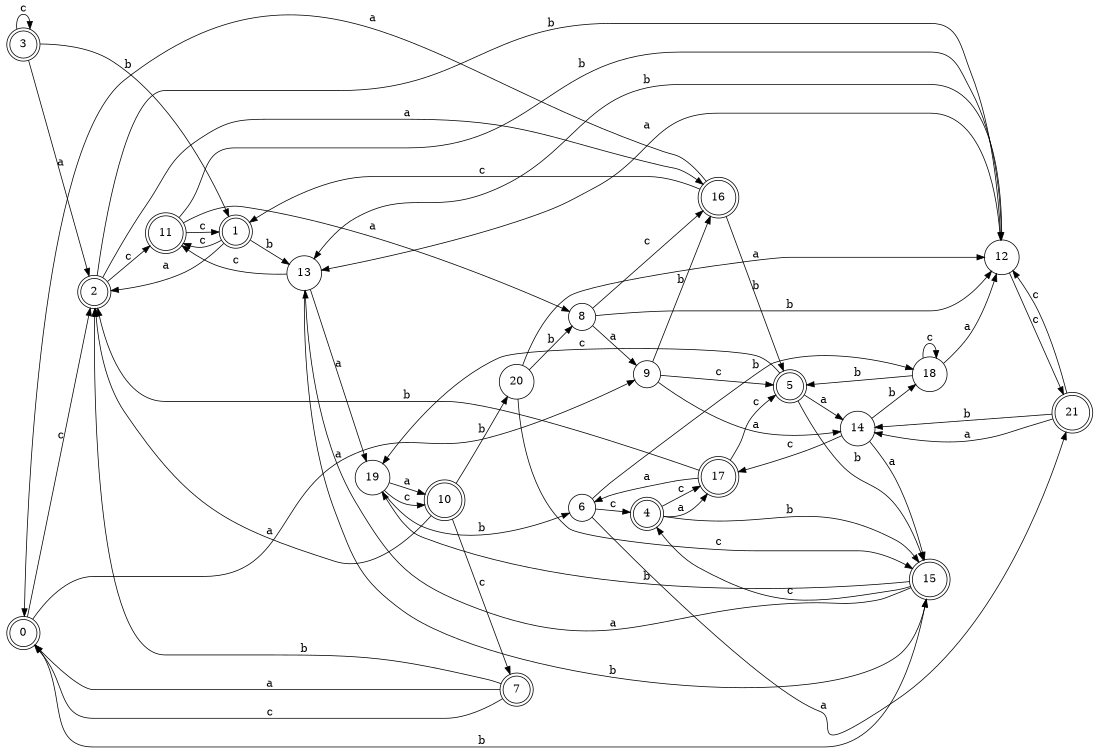 digraph n18_2 {
__start0 [label="" shape="none"];

rankdir=LR;
size="8,5";

s0 [style="rounded,filled", color="black", fillcolor="white" shape="doublecircle", label="0"];
s1 [style="rounded,filled", color="black", fillcolor="white" shape="doublecircle", label="1"];
s2 [style="rounded,filled", color="black", fillcolor="white" shape="doublecircle", label="2"];
s3 [style="rounded,filled", color="black", fillcolor="white" shape="doublecircle", label="3"];
s4 [style="rounded,filled", color="black", fillcolor="white" shape="doublecircle", label="4"];
s5 [style="rounded,filled", color="black", fillcolor="white" shape="doublecircle", label="5"];
s6 [style="filled", color="black", fillcolor="white" shape="circle", label="6"];
s7 [style="rounded,filled", color="black", fillcolor="white" shape="doublecircle", label="7"];
s8 [style="filled", color="black", fillcolor="white" shape="circle", label="8"];
s9 [style="filled", color="black", fillcolor="white" shape="circle", label="9"];
s10 [style="rounded,filled", color="black", fillcolor="white" shape="doublecircle", label="10"];
s11 [style="rounded,filled", color="black", fillcolor="white" shape="doublecircle", label="11"];
s12 [style="filled", color="black", fillcolor="white" shape="circle", label="12"];
s13 [style="filled", color="black", fillcolor="white" shape="circle", label="13"];
s14 [style="filled", color="black", fillcolor="white" shape="circle", label="14"];
s15 [style="rounded,filled", color="black", fillcolor="white" shape="doublecircle", label="15"];
s16 [style="rounded,filled", color="black", fillcolor="white" shape="doublecircle", label="16"];
s17 [style="rounded,filled", color="black", fillcolor="white" shape="doublecircle", label="17"];
s18 [style="filled", color="black", fillcolor="white" shape="circle", label="18"];
s19 [style="filled", color="black", fillcolor="white" shape="circle", label="19"];
s20 [style="filled", color="black", fillcolor="white" shape="circle", label="20"];
s21 [style="rounded,filled", color="black", fillcolor="white" shape="doublecircle", label="21"];
s0 -> s9 [label="a"];
s0 -> s15 [label="b"];
s0 -> s2 [label="c"];
s1 -> s2 [label="a"];
s1 -> s13 [label="b"];
s1 -> s11 [label="c"];
s2 -> s16 [label="a"];
s2 -> s12 [label="b"];
s2 -> s11 [label="c"];
s3 -> s2 [label="a"];
s3 -> s1 [label="b"];
s3 -> s3 [label="c"];
s4 -> s17 [label="a"];
s4 -> s15 [label="b"];
s4 -> s17 [label="c"];
s5 -> s14 [label="a"];
s5 -> s15 [label="b"];
s5 -> s19 [label="c"];
s6 -> s21 [label="a"];
s6 -> s18 [label="b"];
s6 -> s4 [label="c"];
s7 -> s0 [label="a"];
s7 -> s2 [label="b"];
s7 -> s0 [label="c"];
s8 -> s9 [label="a"];
s8 -> s12 [label="b"];
s8 -> s16 [label="c"];
s9 -> s14 [label="a"];
s9 -> s16 [label="b"];
s9 -> s5 [label="c"];
s10 -> s2 [label="a"];
s10 -> s20 [label="b"];
s10 -> s7 [label="c"];
s11 -> s8 [label="a"];
s11 -> s12 [label="b"];
s11 -> s1 [label="c"];
s12 -> s13 [label="a"];
s12 -> s13 [label="b"];
s12 -> s21 [label="c"];
s13 -> s19 [label="a"];
s13 -> s15 [label="b"];
s13 -> s11 [label="c"];
s14 -> s15 [label="a"];
s14 -> s18 [label="b"];
s14 -> s17 [label="c"];
s15 -> s13 [label="a"];
s15 -> s19 [label="b"];
s15 -> s4 [label="c"];
s16 -> s0 [label="a"];
s16 -> s5 [label="b"];
s16 -> s1 [label="c"];
s17 -> s6 [label="a"];
s17 -> s2 [label="b"];
s17 -> s5 [label="c"];
s18 -> s12 [label="a"];
s18 -> s5 [label="b"];
s18 -> s18 [label="c"];
s19 -> s10 [label="a"];
s19 -> s6 [label="b"];
s19 -> s10 [label="c"];
s20 -> s12 [label="a"];
s20 -> s8 [label="b"];
s20 -> s15 [label="c"];
s21 -> s14 [label="a"];
s21 -> s14 [label="b"];
s21 -> s12 [label="c"];

}